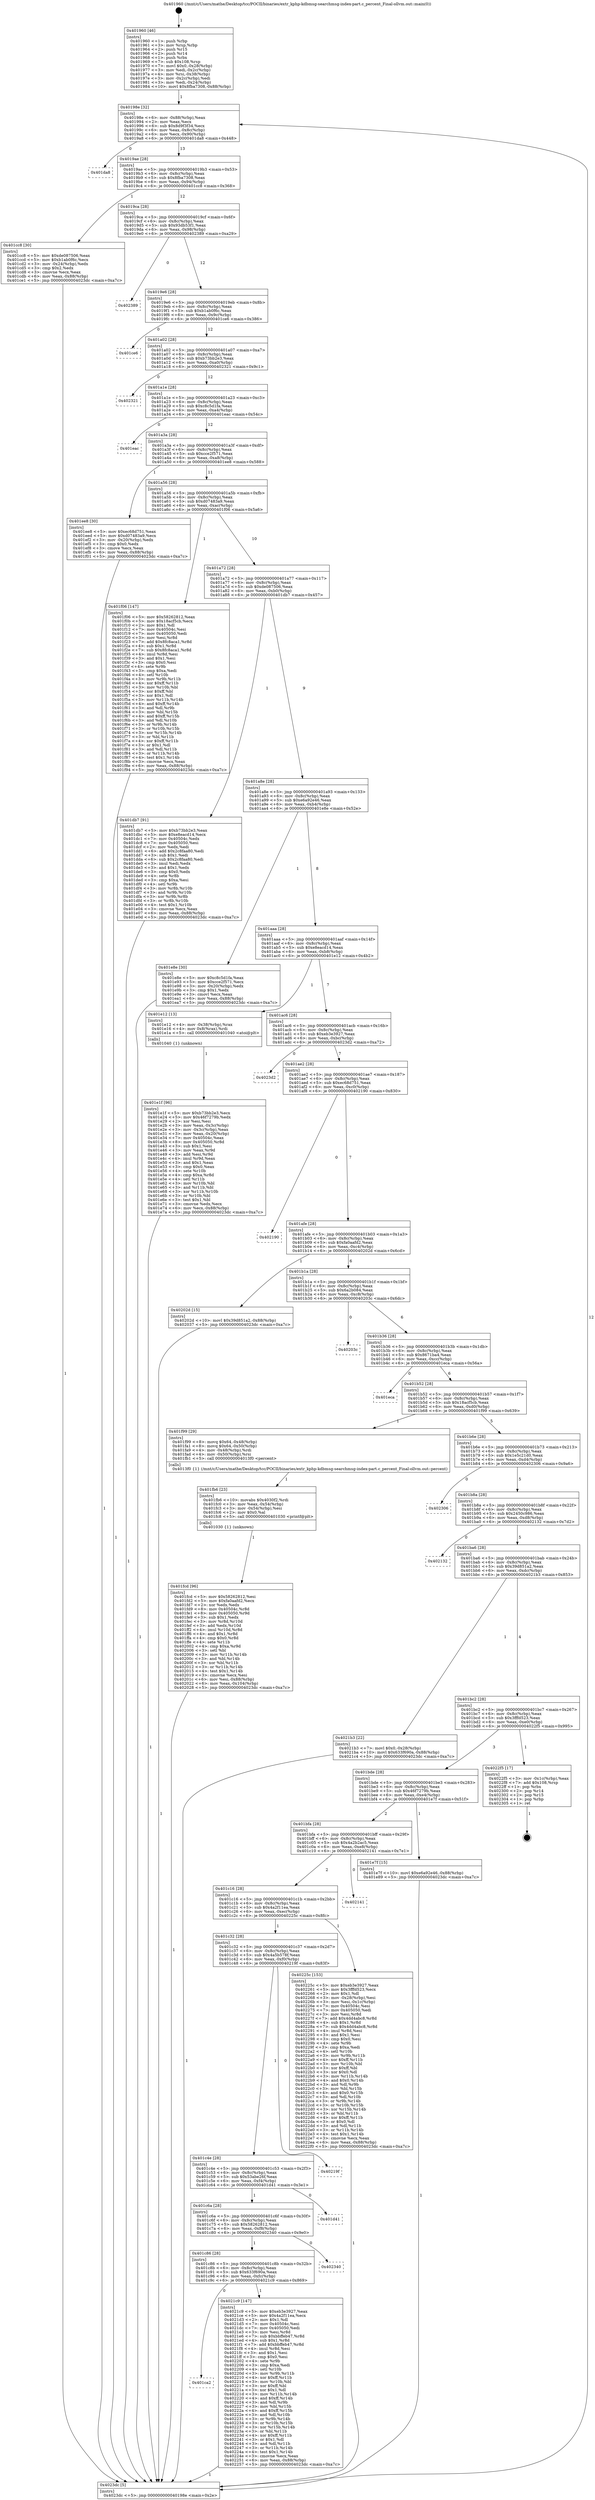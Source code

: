 digraph "0x401960" {
  label = "0x401960 (/mnt/c/Users/mathe/Desktop/tcc/POCII/binaries/extr_kphp-kdbmsg-searchmsg-index-part.c_percent_Final-ollvm.out::main(0))"
  labelloc = "t"
  node[shape=record]

  Entry [label="",width=0.3,height=0.3,shape=circle,fillcolor=black,style=filled]
  "0x40198e" [label="{
     0x40198e [32]\l
     | [instrs]\l
     &nbsp;&nbsp;0x40198e \<+6\>: mov -0x88(%rbp),%eax\l
     &nbsp;&nbsp;0x401994 \<+2\>: mov %eax,%ecx\l
     &nbsp;&nbsp;0x401996 \<+6\>: sub $0x8d9f3f34,%ecx\l
     &nbsp;&nbsp;0x40199c \<+6\>: mov %eax,-0x8c(%rbp)\l
     &nbsp;&nbsp;0x4019a2 \<+6\>: mov %ecx,-0x90(%rbp)\l
     &nbsp;&nbsp;0x4019a8 \<+6\>: je 0000000000401da8 \<main+0x448\>\l
  }"]
  "0x401da8" [label="{
     0x401da8\l
  }", style=dashed]
  "0x4019ae" [label="{
     0x4019ae [28]\l
     | [instrs]\l
     &nbsp;&nbsp;0x4019ae \<+5\>: jmp 00000000004019b3 \<main+0x53\>\l
     &nbsp;&nbsp;0x4019b3 \<+6\>: mov -0x8c(%rbp),%eax\l
     &nbsp;&nbsp;0x4019b9 \<+5\>: sub $0x8fba7308,%eax\l
     &nbsp;&nbsp;0x4019be \<+6\>: mov %eax,-0x94(%rbp)\l
     &nbsp;&nbsp;0x4019c4 \<+6\>: je 0000000000401cc8 \<main+0x368\>\l
  }"]
  Exit [label="",width=0.3,height=0.3,shape=circle,fillcolor=black,style=filled,peripheries=2]
  "0x401cc8" [label="{
     0x401cc8 [30]\l
     | [instrs]\l
     &nbsp;&nbsp;0x401cc8 \<+5\>: mov $0xde087506,%eax\l
     &nbsp;&nbsp;0x401ccd \<+5\>: mov $0xb1ab0f6c,%ecx\l
     &nbsp;&nbsp;0x401cd2 \<+3\>: mov -0x24(%rbp),%edx\l
     &nbsp;&nbsp;0x401cd5 \<+3\>: cmp $0x2,%edx\l
     &nbsp;&nbsp;0x401cd8 \<+3\>: cmovne %ecx,%eax\l
     &nbsp;&nbsp;0x401cdb \<+6\>: mov %eax,-0x88(%rbp)\l
     &nbsp;&nbsp;0x401ce1 \<+5\>: jmp 00000000004023dc \<main+0xa7c\>\l
  }"]
  "0x4019ca" [label="{
     0x4019ca [28]\l
     | [instrs]\l
     &nbsp;&nbsp;0x4019ca \<+5\>: jmp 00000000004019cf \<main+0x6f\>\l
     &nbsp;&nbsp;0x4019cf \<+6\>: mov -0x8c(%rbp),%eax\l
     &nbsp;&nbsp;0x4019d5 \<+5\>: sub $0x93db53f1,%eax\l
     &nbsp;&nbsp;0x4019da \<+6\>: mov %eax,-0x98(%rbp)\l
     &nbsp;&nbsp;0x4019e0 \<+6\>: je 0000000000402389 \<main+0xa29\>\l
  }"]
  "0x4023dc" [label="{
     0x4023dc [5]\l
     | [instrs]\l
     &nbsp;&nbsp;0x4023dc \<+5\>: jmp 000000000040198e \<main+0x2e\>\l
  }"]
  "0x401960" [label="{
     0x401960 [46]\l
     | [instrs]\l
     &nbsp;&nbsp;0x401960 \<+1\>: push %rbp\l
     &nbsp;&nbsp;0x401961 \<+3\>: mov %rsp,%rbp\l
     &nbsp;&nbsp;0x401964 \<+2\>: push %r15\l
     &nbsp;&nbsp;0x401966 \<+2\>: push %r14\l
     &nbsp;&nbsp;0x401968 \<+1\>: push %rbx\l
     &nbsp;&nbsp;0x401969 \<+7\>: sub $0x108,%rsp\l
     &nbsp;&nbsp;0x401970 \<+7\>: movl $0x0,-0x28(%rbp)\l
     &nbsp;&nbsp;0x401977 \<+3\>: mov %edi,-0x2c(%rbp)\l
     &nbsp;&nbsp;0x40197a \<+4\>: mov %rsi,-0x38(%rbp)\l
     &nbsp;&nbsp;0x40197e \<+3\>: mov -0x2c(%rbp),%edi\l
     &nbsp;&nbsp;0x401981 \<+3\>: mov %edi,-0x24(%rbp)\l
     &nbsp;&nbsp;0x401984 \<+10\>: movl $0x8fba7308,-0x88(%rbp)\l
  }"]
  "0x401ca2" [label="{
     0x401ca2\l
  }", style=dashed]
  "0x402389" [label="{
     0x402389\l
  }", style=dashed]
  "0x4019e6" [label="{
     0x4019e6 [28]\l
     | [instrs]\l
     &nbsp;&nbsp;0x4019e6 \<+5\>: jmp 00000000004019eb \<main+0x8b\>\l
     &nbsp;&nbsp;0x4019eb \<+6\>: mov -0x8c(%rbp),%eax\l
     &nbsp;&nbsp;0x4019f1 \<+5\>: sub $0xb1ab0f6c,%eax\l
     &nbsp;&nbsp;0x4019f6 \<+6\>: mov %eax,-0x9c(%rbp)\l
     &nbsp;&nbsp;0x4019fc \<+6\>: je 0000000000401ce6 \<main+0x386\>\l
  }"]
  "0x4021c9" [label="{
     0x4021c9 [147]\l
     | [instrs]\l
     &nbsp;&nbsp;0x4021c9 \<+5\>: mov $0xeb3e3927,%eax\l
     &nbsp;&nbsp;0x4021ce \<+5\>: mov $0x4a2f11ea,%ecx\l
     &nbsp;&nbsp;0x4021d3 \<+2\>: mov $0x1,%dl\l
     &nbsp;&nbsp;0x4021d5 \<+7\>: mov 0x40504c,%esi\l
     &nbsp;&nbsp;0x4021dc \<+7\>: mov 0x405050,%edi\l
     &nbsp;&nbsp;0x4021e3 \<+3\>: mov %esi,%r8d\l
     &nbsp;&nbsp;0x4021e6 \<+7\>: sub $0xbbffeb47,%r8d\l
     &nbsp;&nbsp;0x4021ed \<+4\>: sub $0x1,%r8d\l
     &nbsp;&nbsp;0x4021f1 \<+7\>: add $0xbbffeb47,%r8d\l
     &nbsp;&nbsp;0x4021f8 \<+4\>: imul %r8d,%esi\l
     &nbsp;&nbsp;0x4021fc \<+3\>: and $0x1,%esi\l
     &nbsp;&nbsp;0x4021ff \<+3\>: cmp $0x0,%esi\l
     &nbsp;&nbsp;0x402202 \<+4\>: sete %r9b\l
     &nbsp;&nbsp;0x402206 \<+3\>: cmp $0xa,%edi\l
     &nbsp;&nbsp;0x402209 \<+4\>: setl %r10b\l
     &nbsp;&nbsp;0x40220d \<+3\>: mov %r9b,%r11b\l
     &nbsp;&nbsp;0x402210 \<+4\>: xor $0xff,%r11b\l
     &nbsp;&nbsp;0x402214 \<+3\>: mov %r10b,%bl\l
     &nbsp;&nbsp;0x402217 \<+3\>: xor $0xff,%bl\l
     &nbsp;&nbsp;0x40221a \<+3\>: xor $0x1,%dl\l
     &nbsp;&nbsp;0x40221d \<+3\>: mov %r11b,%r14b\l
     &nbsp;&nbsp;0x402220 \<+4\>: and $0xff,%r14b\l
     &nbsp;&nbsp;0x402224 \<+3\>: and %dl,%r9b\l
     &nbsp;&nbsp;0x402227 \<+3\>: mov %bl,%r15b\l
     &nbsp;&nbsp;0x40222a \<+4\>: and $0xff,%r15b\l
     &nbsp;&nbsp;0x40222e \<+3\>: and %dl,%r10b\l
     &nbsp;&nbsp;0x402231 \<+3\>: or %r9b,%r14b\l
     &nbsp;&nbsp;0x402234 \<+3\>: or %r10b,%r15b\l
     &nbsp;&nbsp;0x402237 \<+3\>: xor %r15b,%r14b\l
     &nbsp;&nbsp;0x40223a \<+3\>: or %bl,%r11b\l
     &nbsp;&nbsp;0x40223d \<+4\>: xor $0xff,%r11b\l
     &nbsp;&nbsp;0x402241 \<+3\>: or $0x1,%dl\l
     &nbsp;&nbsp;0x402244 \<+3\>: and %dl,%r11b\l
     &nbsp;&nbsp;0x402247 \<+3\>: or %r11b,%r14b\l
     &nbsp;&nbsp;0x40224a \<+4\>: test $0x1,%r14b\l
     &nbsp;&nbsp;0x40224e \<+3\>: cmovne %ecx,%eax\l
     &nbsp;&nbsp;0x402251 \<+6\>: mov %eax,-0x88(%rbp)\l
     &nbsp;&nbsp;0x402257 \<+5\>: jmp 00000000004023dc \<main+0xa7c\>\l
  }"]
  "0x401ce6" [label="{
     0x401ce6\l
  }", style=dashed]
  "0x401a02" [label="{
     0x401a02 [28]\l
     | [instrs]\l
     &nbsp;&nbsp;0x401a02 \<+5\>: jmp 0000000000401a07 \<main+0xa7\>\l
     &nbsp;&nbsp;0x401a07 \<+6\>: mov -0x8c(%rbp),%eax\l
     &nbsp;&nbsp;0x401a0d \<+5\>: sub $0xb73bb2e3,%eax\l
     &nbsp;&nbsp;0x401a12 \<+6\>: mov %eax,-0xa0(%rbp)\l
     &nbsp;&nbsp;0x401a18 \<+6\>: je 0000000000402321 \<main+0x9c1\>\l
  }"]
  "0x401c86" [label="{
     0x401c86 [28]\l
     | [instrs]\l
     &nbsp;&nbsp;0x401c86 \<+5\>: jmp 0000000000401c8b \<main+0x32b\>\l
     &nbsp;&nbsp;0x401c8b \<+6\>: mov -0x8c(%rbp),%eax\l
     &nbsp;&nbsp;0x401c91 \<+5\>: sub $0x633f690a,%eax\l
     &nbsp;&nbsp;0x401c96 \<+6\>: mov %eax,-0xfc(%rbp)\l
     &nbsp;&nbsp;0x401c9c \<+6\>: je 00000000004021c9 \<main+0x869\>\l
  }"]
  "0x402321" [label="{
     0x402321\l
  }", style=dashed]
  "0x401a1e" [label="{
     0x401a1e [28]\l
     | [instrs]\l
     &nbsp;&nbsp;0x401a1e \<+5\>: jmp 0000000000401a23 \<main+0xc3\>\l
     &nbsp;&nbsp;0x401a23 \<+6\>: mov -0x8c(%rbp),%eax\l
     &nbsp;&nbsp;0x401a29 \<+5\>: sub $0xc8c5d1fa,%eax\l
     &nbsp;&nbsp;0x401a2e \<+6\>: mov %eax,-0xa4(%rbp)\l
     &nbsp;&nbsp;0x401a34 \<+6\>: je 0000000000401eac \<main+0x54c\>\l
  }"]
  "0x402340" [label="{
     0x402340\l
  }", style=dashed]
  "0x401eac" [label="{
     0x401eac\l
  }", style=dashed]
  "0x401a3a" [label="{
     0x401a3a [28]\l
     | [instrs]\l
     &nbsp;&nbsp;0x401a3a \<+5\>: jmp 0000000000401a3f \<main+0xdf\>\l
     &nbsp;&nbsp;0x401a3f \<+6\>: mov -0x8c(%rbp),%eax\l
     &nbsp;&nbsp;0x401a45 \<+5\>: sub $0xcce2f571,%eax\l
     &nbsp;&nbsp;0x401a4a \<+6\>: mov %eax,-0xa8(%rbp)\l
     &nbsp;&nbsp;0x401a50 \<+6\>: je 0000000000401ee8 \<main+0x588\>\l
  }"]
  "0x401c6a" [label="{
     0x401c6a [28]\l
     | [instrs]\l
     &nbsp;&nbsp;0x401c6a \<+5\>: jmp 0000000000401c6f \<main+0x30f\>\l
     &nbsp;&nbsp;0x401c6f \<+6\>: mov -0x8c(%rbp),%eax\l
     &nbsp;&nbsp;0x401c75 \<+5\>: sub $0x58262812,%eax\l
     &nbsp;&nbsp;0x401c7a \<+6\>: mov %eax,-0xf8(%rbp)\l
     &nbsp;&nbsp;0x401c80 \<+6\>: je 0000000000402340 \<main+0x9e0\>\l
  }"]
  "0x401ee8" [label="{
     0x401ee8 [30]\l
     | [instrs]\l
     &nbsp;&nbsp;0x401ee8 \<+5\>: mov $0xec68d751,%eax\l
     &nbsp;&nbsp;0x401eed \<+5\>: mov $0xd07483a9,%ecx\l
     &nbsp;&nbsp;0x401ef2 \<+3\>: mov -0x20(%rbp),%edx\l
     &nbsp;&nbsp;0x401ef5 \<+3\>: cmp $0x0,%edx\l
     &nbsp;&nbsp;0x401ef8 \<+3\>: cmove %ecx,%eax\l
     &nbsp;&nbsp;0x401efb \<+6\>: mov %eax,-0x88(%rbp)\l
     &nbsp;&nbsp;0x401f01 \<+5\>: jmp 00000000004023dc \<main+0xa7c\>\l
  }"]
  "0x401a56" [label="{
     0x401a56 [28]\l
     | [instrs]\l
     &nbsp;&nbsp;0x401a56 \<+5\>: jmp 0000000000401a5b \<main+0xfb\>\l
     &nbsp;&nbsp;0x401a5b \<+6\>: mov -0x8c(%rbp),%eax\l
     &nbsp;&nbsp;0x401a61 \<+5\>: sub $0xd07483a9,%eax\l
     &nbsp;&nbsp;0x401a66 \<+6\>: mov %eax,-0xac(%rbp)\l
     &nbsp;&nbsp;0x401a6c \<+6\>: je 0000000000401f06 \<main+0x5a6\>\l
  }"]
  "0x401d41" [label="{
     0x401d41\l
  }", style=dashed]
  "0x401f06" [label="{
     0x401f06 [147]\l
     | [instrs]\l
     &nbsp;&nbsp;0x401f06 \<+5\>: mov $0x58262812,%eax\l
     &nbsp;&nbsp;0x401f0b \<+5\>: mov $0x18acf5cb,%ecx\l
     &nbsp;&nbsp;0x401f10 \<+2\>: mov $0x1,%dl\l
     &nbsp;&nbsp;0x401f12 \<+7\>: mov 0x40504c,%esi\l
     &nbsp;&nbsp;0x401f19 \<+7\>: mov 0x405050,%edi\l
     &nbsp;&nbsp;0x401f20 \<+3\>: mov %esi,%r8d\l
     &nbsp;&nbsp;0x401f23 \<+7\>: add $0x8fc8aca1,%r8d\l
     &nbsp;&nbsp;0x401f2a \<+4\>: sub $0x1,%r8d\l
     &nbsp;&nbsp;0x401f2e \<+7\>: sub $0x8fc8aca1,%r8d\l
     &nbsp;&nbsp;0x401f35 \<+4\>: imul %r8d,%esi\l
     &nbsp;&nbsp;0x401f39 \<+3\>: and $0x1,%esi\l
     &nbsp;&nbsp;0x401f3c \<+3\>: cmp $0x0,%esi\l
     &nbsp;&nbsp;0x401f3f \<+4\>: sete %r9b\l
     &nbsp;&nbsp;0x401f43 \<+3\>: cmp $0xa,%edi\l
     &nbsp;&nbsp;0x401f46 \<+4\>: setl %r10b\l
     &nbsp;&nbsp;0x401f4a \<+3\>: mov %r9b,%r11b\l
     &nbsp;&nbsp;0x401f4d \<+4\>: xor $0xff,%r11b\l
     &nbsp;&nbsp;0x401f51 \<+3\>: mov %r10b,%bl\l
     &nbsp;&nbsp;0x401f54 \<+3\>: xor $0xff,%bl\l
     &nbsp;&nbsp;0x401f57 \<+3\>: xor $0x1,%dl\l
     &nbsp;&nbsp;0x401f5a \<+3\>: mov %r11b,%r14b\l
     &nbsp;&nbsp;0x401f5d \<+4\>: and $0xff,%r14b\l
     &nbsp;&nbsp;0x401f61 \<+3\>: and %dl,%r9b\l
     &nbsp;&nbsp;0x401f64 \<+3\>: mov %bl,%r15b\l
     &nbsp;&nbsp;0x401f67 \<+4\>: and $0xff,%r15b\l
     &nbsp;&nbsp;0x401f6b \<+3\>: and %dl,%r10b\l
     &nbsp;&nbsp;0x401f6e \<+3\>: or %r9b,%r14b\l
     &nbsp;&nbsp;0x401f71 \<+3\>: or %r10b,%r15b\l
     &nbsp;&nbsp;0x401f74 \<+3\>: xor %r15b,%r14b\l
     &nbsp;&nbsp;0x401f77 \<+3\>: or %bl,%r11b\l
     &nbsp;&nbsp;0x401f7a \<+4\>: xor $0xff,%r11b\l
     &nbsp;&nbsp;0x401f7e \<+3\>: or $0x1,%dl\l
     &nbsp;&nbsp;0x401f81 \<+3\>: and %dl,%r11b\l
     &nbsp;&nbsp;0x401f84 \<+3\>: or %r11b,%r14b\l
     &nbsp;&nbsp;0x401f87 \<+4\>: test $0x1,%r14b\l
     &nbsp;&nbsp;0x401f8b \<+3\>: cmovne %ecx,%eax\l
     &nbsp;&nbsp;0x401f8e \<+6\>: mov %eax,-0x88(%rbp)\l
     &nbsp;&nbsp;0x401f94 \<+5\>: jmp 00000000004023dc \<main+0xa7c\>\l
  }"]
  "0x401a72" [label="{
     0x401a72 [28]\l
     | [instrs]\l
     &nbsp;&nbsp;0x401a72 \<+5\>: jmp 0000000000401a77 \<main+0x117\>\l
     &nbsp;&nbsp;0x401a77 \<+6\>: mov -0x8c(%rbp),%eax\l
     &nbsp;&nbsp;0x401a7d \<+5\>: sub $0xde087506,%eax\l
     &nbsp;&nbsp;0x401a82 \<+6\>: mov %eax,-0xb0(%rbp)\l
     &nbsp;&nbsp;0x401a88 \<+6\>: je 0000000000401db7 \<main+0x457\>\l
  }"]
  "0x401c4e" [label="{
     0x401c4e [28]\l
     | [instrs]\l
     &nbsp;&nbsp;0x401c4e \<+5\>: jmp 0000000000401c53 \<main+0x2f3\>\l
     &nbsp;&nbsp;0x401c53 \<+6\>: mov -0x8c(%rbp),%eax\l
     &nbsp;&nbsp;0x401c59 \<+5\>: sub $0x53abe26f,%eax\l
     &nbsp;&nbsp;0x401c5e \<+6\>: mov %eax,-0xf4(%rbp)\l
     &nbsp;&nbsp;0x401c64 \<+6\>: je 0000000000401d41 \<main+0x3e1\>\l
  }"]
  "0x401db7" [label="{
     0x401db7 [91]\l
     | [instrs]\l
     &nbsp;&nbsp;0x401db7 \<+5\>: mov $0xb73bb2e3,%eax\l
     &nbsp;&nbsp;0x401dbc \<+5\>: mov $0xe8eacd14,%ecx\l
     &nbsp;&nbsp;0x401dc1 \<+7\>: mov 0x40504c,%edx\l
     &nbsp;&nbsp;0x401dc8 \<+7\>: mov 0x405050,%esi\l
     &nbsp;&nbsp;0x401dcf \<+2\>: mov %edx,%edi\l
     &nbsp;&nbsp;0x401dd1 \<+6\>: add $0x2c8faa80,%edi\l
     &nbsp;&nbsp;0x401dd7 \<+3\>: sub $0x1,%edi\l
     &nbsp;&nbsp;0x401dda \<+6\>: sub $0x2c8faa80,%edi\l
     &nbsp;&nbsp;0x401de0 \<+3\>: imul %edi,%edx\l
     &nbsp;&nbsp;0x401de3 \<+3\>: and $0x1,%edx\l
     &nbsp;&nbsp;0x401de6 \<+3\>: cmp $0x0,%edx\l
     &nbsp;&nbsp;0x401de9 \<+4\>: sete %r8b\l
     &nbsp;&nbsp;0x401ded \<+3\>: cmp $0xa,%esi\l
     &nbsp;&nbsp;0x401df0 \<+4\>: setl %r9b\l
     &nbsp;&nbsp;0x401df4 \<+3\>: mov %r8b,%r10b\l
     &nbsp;&nbsp;0x401df7 \<+3\>: and %r9b,%r10b\l
     &nbsp;&nbsp;0x401dfa \<+3\>: xor %r9b,%r8b\l
     &nbsp;&nbsp;0x401dfd \<+3\>: or %r8b,%r10b\l
     &nbsp;&nbsp;0x401e00 \<+4\>: test $0x1,%r10b\l
     &nbsp;&nbsp;0x401e04 \<+3\>: cmovne %ecx,%eax\l
     &nbsp;&nbsp;0x401e07 \<+6\>: mov %eax,-0x88(%rbp)\l
     &nbsp;&nbsp;0x401e0d \<+5\>: jmp 00000000004023dc \<main+0xa7c\>\l
  }"]
  "0x401a8e" [label="{
     0x401a8e [28]\l
     | [instrs]\l
     &nbsp;&nbsp;0x401a8e \<+5\>: jmp 0000000000401a93 \<main+0x133\>\l
     &nbsp;&nbsp;0x401a93 \<+6\>: mov -0x8c(%rbp),%eax\l
     &nbsp;&nbsp;0x401a99 \<+5\>: sub $0xe6a92e46,%eax\l
     &nbsp;&nbsp;0x401a9e \<+6\>: mov %eax,-0xb4(%rbp)\l
     &nbsp;&nbsp;0x401aa4 \<+6\>: je 0000000000401e8e \<main+0x52e\>\l
  }"]
  "0x40219f" [label="{
     0x40219f\l
  }", style=dashed]
  "0x401e8e" [label="{
     0x401e8e [30]\l
     | [instrs]\l
     &nbsp;&nbsp;0x401e8e \<+5\>: mov $0xc8c5d1fa,%eax\l
     &nbsp;&nbsp;0x401e93 \<+5\>: mov $0xcce2f571,%ecx\l
     &nbsp;&nbsp;0x401e98 \<+3\>: mov -0x20(%rbp),%edx\l
     &nbsp;&nbsp;0x401e9b \<+3\>: cmp $0x1,%edx\l
     &nbsp;&nbsp;0x401e9e \<+3\>: cmovl %ecx,%eax\l
     &nbsp;&nbsp;0x401ea1 \<+6\>: mov %eax,-0x88(%rbp)\l
     &nbsp;&nbsp;0x401ea7 \<+5\>: jmp 00000000004023dc \<main+0xa7c\>\l
  }"]
  "0x401aaa" [label="{
     0x401aaa [28]\l
     | [instrs]\l
     &nbsp;&nbsp;0x401aaa \<+5\>: jmp 0000000000401aaf \<main+0x14f\>\l
     &nbsp;&nbsp;0x401aaf \<+6\>: mov -0x8c(%rbp),%eax\l
     &nbsp;&nbsp;0x401ab5 \<+5\>: sub $0xe8eacd14,%eax\l
     &nbsp;&nbsp;0x401aba \<+6\>: mov %eax,-0xb8(%rbp)\l
     &nbsp;&nbsp;0x401ac0 \<+6\>: je 0000000000401e12 \<main+0x4b2\>\l
  }"]
  "0x401c32" [label="{
     0x401c32 [28]\l
     | [instrs]\l
     &nbsp;&nbsp;0x401c32 \<+5\>: jmp 0000000000401c37 \<main+0x2d7\>\l
     &nbsp;&nbsp;0x401c37 \<+6\>: mov -0x8c(%rbp),%eax\l
     &nbsp;&nbsp;0x401c3d \<+5\>: sub $0x4a5b578f,%eax\l
     &nbsp;&nbsp;0x401c42 \<+6\>: mov %eax,-0xf0(%rbp)\l
     &nbsp;&nbsp;0x401c48 \<+6\>: je 000000000040219f \<main+0x83f\>\l
  }"]
  "0x401e12" [label="{
     0x401e12 [13]\l
     | [instrs]\l
     &nbsp;&nbsp;0x401e12 \<+4\>: mov -0x38(%rbp),%rax\l
     &nbsp;&nbsp;0x401e16 \<+4\>: mov 0x8(%rax),%rdi\l
     &nbsp;&nbsp;0x401e1a \<+5\>: call 0000000000401040 \<atoi@plt\>\l
     | [calls]\l
     &nbsp;&nbsp;0x401040 \{1\} (unknown)\l
  }"]
  "0x401ac6" [label="{
     0x401ac6 [28]\l
     | [instrs]\l
     &nbsp;&nbsp;0x401ac6 \<+5\>: jmp 0000000000401acb \<main+0x16b\>\l
     &nbsp;&nbsp;0x401acb \<+6\>: mov -0x8c(%rbp),%eax\l
     &nbsp;&nbsp;0x401ad1 \<+5\>: sub $0xeb3e3927,%eax\l
     &nbsp;&nbsp;0x401ad6 \<+6\>: mov %eax,-0xbc(%rbp)\l
     &nbsp;&nbsp;0x401adc \<+6\>: je 00000000004023d2 \<main+0xa72\>\l
  }"]
  "0x401e1f" [label="{
     0x401e1f [96]\l
     | [instrs]\l
     &nbsp;&nbsp;0x401e1f \<+5\>: mov $0xb73bb2e3,%ecx\l
     &nbsp;&nbsp;0x401e24 \<+5\>: mov $0x46f7279b,%edx\l
     &nbsp;&nbsp;0x401e29 \<+2\>: xor %esi,%esi\l
     &nbsp;&nbsp;0x401e2b \<+3\>: mov %eax,-0x3c(%rbp)\l
     &nbsp;&nbsp;0x401e2e \<+3\>: mov -0x3c(%rbp),%eax\l
     &nbsp;&nbsp;0x401e31 \<+3\>: mov %eax,-0x20(%rbp)\l
     &nbsp;&nbsp;0x401e34 \<+7\>: mov 0x40504c,%eax\l
     &nbsp;&nbsp;0x401e3b \<+8\>: mov 0x405050,%r8d\l
     &nbsp;&nbsp;0x401e43 \<+3\>: sub $0x1,%esi\l
     &nbsp;&nbsp;0x401e46 \<+3\>: mov %eax,%r9d\l
     &nbsp;&nbsp;0x401e49 \<+3\>: add %esi,%r9d\l
     &nbsp;&nbsp;0x401e4c \<+4\>: imul %r9d,%eax\l
     &nbsp;&nbsp;0x401e50 \<+3\>: and $0x1,%eax\l
     &nbsp;&nbsp;0x401e53 \<+3\>: cmp $0x0,%eax\l
     &nbsp;&nbsp;0x401e56 \<+4\>: sete %r10b\l
     &nbsp;&nbsp;0x401e5a \<+4\>: cmp $0xa,%r8d\l
     &nbsp;&nbsp;0x401e5e \<+4\>: setl %r11b\l
     &nbsp;&nbsp;0x401e62 \<+3\>: mov %r10b,%bl\l
     &nbsp;&nbsp;0x401e65 \<+3\>: and %r11b,%bl\l
     &nbsp;&nbsp;0x401e68 \<+3\>: xor %r11b,%r10b\l
     &nbsp;&nbsp;0x401e6b \<+3\>: or %r10b,%bl\l
     &nbsp;&nbsp;0x401e6e \<+3\>: test $0x1,%bl\l
     &nbsp;&nbsp;0x401e71 \<+3\>: cmovne %edx,%ecx\l
     &nbsp;&nbsp;0x401e74 \<+6\>: mov %ecx,-0x88(%rbp)\l
     &nbsp;&nbsp;0x401e7a \<+5\>: jmp 00000000004023dc \<main+0xa7c\>\l
  }"]
  "0x40225c" [label="{
     0x40225c [153]\l
     | [instrs]\l
     &nbsp;&nbsp;0x40225c \<+5\>: mov $0xeb3e3927,%eax\l
     &nbsp;&nbsp;0x402261 \<+5\>: mov $0x3fffd523,%ecx\l
     &nbsp;&nbsp;0x402266 \<+2\>: mov $0x1,%dl\l
     &nbsp;&nbsp;0x402268 \<+3\>: mov -0x28(%rbp),%esi\l
     &nbsp;&nbsp;0x40226b \<+3\>: mov %esi,-0x1c(%rbp)\l
     &nbsp;&nbsp;0x40226e \<+7\>: mov 0x40504c,%esi\l
     &nbsp;&nbsp;0x402275 \<+7\>: mov 0x405050,%edi\l
     &nbsp;&nbsp;0x40227c \<+3\>: mov %esi,%r8d\l
     &nbsp;&nbsp;0x40227f \<+7\>: add $0x4dd4abc8,%r8d\l
     &nbsp;&nbsp;0x402286 \<+4\>: sub $0x1,%r8d\l
     &nbsp;&nbsp;0x40228a \<+7\>: sub $0x4dd4abc8,%r8d\l
     &nbsp;&nbsp;0x402291 \<+4\>: imul %r8d,%esi\l
     &nbsp;&nbsp;0x402295 \<+3\>: and $0x1,%esi\l
     &nbsp;&nbsp;0x402298 \<+3\>: cmp $0x0,%esi\l
     &nbsp;&nbsp;0x40229b \<+4\>: sete %r9b\l
     &nbsp;&nbsp;0x40229f \<+3\>: cmp $0xa,%edi\l
     &nbsp;&nbsp;0x4022a2 \<+4\>: setl %r10b\l
     &nbsp;&nbsp;0x4022a6 \<+3\>: mov %r9b,%r11b\l
     &nbsp;&nbsp;0x4022a9 \<+4\>: xor $0xff,%r11b\l
     &nbsp;&nbsp;0x4022ad \<+3\>: mov %r10b,%bl\l
     &nbsp;&nbsp;0x4022b0 \<+3\>: xor $0xff,%bl\l
     &nbsp;&nbsp;0x4022b3 \<+3\>: xor $0x0,%dl\l
     &nbsp;&nbsp;0x4022b6 \<+3\>: mov %r11b,%r14b\l
     &nbsp;&nbsp;0x4022b9 \<+4\>: and $0x0,%r14b\l
     &nbsp;&nbsp;0x4022bd \<+3\>: and %dl,%r9b\l
     &nbsp;&nbsp;0x4022c0 \<+3\>: mov %bl,%r15b\l
     &nbsp;&nbsp;0x4022c3 \<+4\>: and $0x0,%r15b\l
     &nbsp;&nbsp;0x4022c7 \<+3\>: and %dl,%r10b\l
     &nbsp;&nbsp;0x4022ca \<+3\>: or %r9b,%r14b\l
     &nbsp;&nbsp;0x4022cd \<+3\>: or %r10b,%r15b\l
     &nbsp;&nbsp;0x4022d0 \<+3\>: xor %r15b,%r14b\l
     &nbsp;&nbsp;0x4022d3 \<+3\>: or %bl,%r11b\l
     &nbsp;&nbsp;0x4022d6 \<+4\>: xor $0xff,%r11b\l
     &nbsp;&nbsp;0x4022da \<+3\>: or $0x0,%dl\l
     &nbsp;&nbsp;0x4022dd \<+3\>: and %dl,%r11b\l
     &nbsp;&nbsp;0x4022e0 \<+3\>: or %r11b,%r14b\l
     &nbsp;&nbsp;0x4022e3 \<+4\>: test $0x1,%r14b\l
     &nbsp;&nbsp;0x4022e7 \<+3\>: cmovne %ecx,%eax\l
     &nbsp;&nbsp;0x4022ea \<+6\>: mov %eax,-0x88(%rbp)\l
     &nbsp;&nbsp;0x4022f0 \<+5\>: jmp 00000000004023dc \<main+0xa7c\>\l
  }"]
  "0x4023d2" [label="{
     0x4023d2\l
  }", style=dashed]
  "0x401ae2" [label="{
     0x401ae2 [28]\l
     | [instrs]\l
     &nbsp;&nbsp;0x401ae2 \<+5\>: jmp 0000000000401ae7 \<main+0x187\>\l
     &nbsp;&nbsp;0x401ae7 \<+6\>: mov -0x8c(%rbp),%eax\l
     &nbsp;&nbsp;0x401aed \<+5\>: sub $0xec68d751,%eax\l
     &nbsp;&nbsp;0x401af2 \<+6\>: mov %eax,-0xc0(%rbp)\l
     &nbsp;&nbsp;0x401af8 \<+6\>: je 0000000000402190 \<main+0x830\>\l
  }"]
  "0x401c16" [label="{
     0x401c16 [28]\l
     | [instrs]\l
     &nbsp;&nbsp;0x401c16 \<+5\>: jmp 0000000000401c1b \<main+0x2bb\>\l
     &nbsp;&nbsp;0x401c1b \<+6\>: mov -0x8c(%rbp),%eax\l
     &nbsp;&nbsp;0x401c21 \<+5\>: sub $0x4a2f11ea,%eax\l
     &nbsp;&nbsp;0x401c26 \<+6\>: mov %eax,-0xec(%rbp)\l
     &nbsp;&nbsp;0x401c2c \<+6\>: je 000000000040225c \<main+0x8fc\>\l
  }"]
  "0x402190" [label="{
     0x402190\l
  }", style=dashed]
  "0x401afe" [label="{
     0x401afe [28]\l
     | [instrs]\l
     &nbsp;&nbsp;0x401afe \<+5\>: jmp 0000000000401b03 \<main+0x1a3\>\l
     &nbsp;&nbsp;0x401b03 \<+6\>: mov -0x8c(%rbp),%eax\l
     &nbsp;&nbsp;0x401b09 \<+5\>: sub $0xfa0aafd2,%eax\l
     &nbsp;&nbsp;0x401b0e \<+6\>: mov %eax,-0xc4(%rbp)\l
     &nbsp;&nbsp;0x401b14 \<+6\>: je 000000000040202d \<main+0x6cd\>\l
  }"]
  "0x402141" [label="{
     0x402141\l
  }", style=dashed]
  "0x40202d" [label="{
     0x40202d [15]\l
     | [instrs]\l
     &nbsp;&nbsp;0x40202d \<+10\>: movl $0x39d851a2,-0x88(%rbp)\l
     &nbsp;&nbsp;0x402037 \<+5\>: jmp 00000000004023dc \<main+0xa7c\>\l
  }"]
  "0x401b1a" [label="{
     0x401b1a [28]\l
     | [instrs]\l
     &nbsp;&nbsp;0x401b1a \<+5\>: jmp 0000000000401b1f \<main+0x1bf\>\l
     &nbsp;&nbsp;0x401b1f \<+6\>: mov -0x8c(%rbp),%eax\l
     &nbsp;&nbsp;0x401b25 \<+5\>: sub $0x6a2b084,%eax\l
     &nbsp;&nbsp;0x401b2a \<+6\>: mov %eax,-0xc8(%rbp)\l
     &nbsp;&nbsp;0x401b30 \<+6\>: je 000000000040203c \<main+0x6dc\>\l
  }"]
  "0x401fcd" [label="{
     0x401fcd [96]\l
     | [instrs]\l
     &nbsp;&nbsp;0x401fcd \<+5\>: mov $0x58262812,%esi\l
     &nbsp;&nbsp;0x401fd2 \<+5\>: mov $0xfa0aafd2,%ecx\l
     &nbsp;&nbsp;0x401fd7 \<+2\>: xor %edx,%edx\l
     &nbsp;&nbsp;0x401fd9 \<+8\>: mov 0x40504c,%r8d\l
     &nbsp;&nbsp;0x401fe1 \<+8\>: mov 0x405050,%r9d\l
     &nbsp;&nbsp;0x401fe9 \<+3\>: sub $0x1,%edx\l
     &nbsp;&nbsp;0x401fec \<+3\>: mov %r8d,%r10d\l
     &nbsp;&nbsp;0x401fef \<+3\>: add %edx,%r10d\l
     &nbsp;&nbsp;0x401ff2 \<+4\>: imul %r10d,%r8d\l
     &nbsp;&nbsp;0x401ff6 \<+4\>: and $0x1,%r8d\l
     &nbsp;&nbsp;0x401ffa \<+4\>: cmp $0x0,%r8d\l
     &nbsp;&nbsp;0x401ffe \<+4\>: sete %r11b\l
     &nbsp;&nbsp;0x402002 \<+4\>: cmp $0xa,%r9d\l
     &nbsp;&nbsp;0x402006 \<+3\>: setl %bl\l
     &nbsp;&nbsp;0x402009 \<+3\>: mov %r11b,%r14b\l
     &nbsp;&nbsp;0x40200c \<+3\>: and %bl,%r14b\l
     &nbsp;&nbsp;0x40200f \<+3\>: xor %bl,%r11b\l
     &nbsp;&nbsp;0x402012 \<+3\>: or %r11b,%r14b\l
     &nbsp;&nbsp;0x402015 \<+4\>: test $0x1,%r14b\l
     &nbsp;&nbsp;0x402019 \<+3\>: cmovne %ecx,%esi\l
     &nbsp;&nbsp;0x40201c \<+6\>: mov %esi,-0x88(%rbp)\l
     &nbsp;&nbsp;0x402022 \<+6\>: mov %eax,-0x104(%rbp)\l
     &nbsp;&nbsp;0x402028 \<+5\>: jmp 00000000004023dc \<main+0xa7c\>\l
  }"]
  "0x40203c" [label="{
     0x40203c\l
  }", style=dashed]
  "0x401b36" [label="{
     0x401b36 [28]\l
     | [instrs]\l
     &nbsp;&nbsp;0x401b36 \<+5\>: jmp 0000000000401b3b \<main+0x1db\>\l
     &nbsp;&nbsp;0x401b3b \<+6\>: mov -0x8c(%rbp),%eax\l
     &nbsp;&nbsp;0x401b41 \<+5\>: sub $0x8671ba4,%eax\l
     &nbsp;&nbsp;0x401b46 \<+6\>: mov %eax,-0xcc(%rbp)\l
     &nbsp;&nbsp;0x401b4c \<+6\>: je 0000000000401eca \<main+0x56a\>\l
  }"]
  "0x401fb6" [label="{
     0x401fb6 [23]\l
     | [instrs]\l
     &nbsp;&nbsp;0x401fb6 \<+10\>: movabs $0x4030f2,%rdi\l
     &nbsp;&nbsp;0x401fc0 \<+3\>: mov %eax,-0x54(%rbp)\l
     &nbsp;&nbsp;0x401fc3 \<+3\>: mov -0x54(%rbp),%esi\l
     &nbsp;&nbsp;0x401fc6 \<+2\>: mov $0x0,%al\l
     &nbsp;&nbsp;0x401fc8 \<+5\>: call 0000000000401030 \<printf@plt\>\l
     | [calls]\l
     &nbsp;&nbsp;0x401030 \{1\} (unknown)\l
  }"]
  "0x401eca" [label="{
     0x401eca\l
  }", style=dashed]
  "0x401b52" [label="{
     0x401b52 [28]\l
     | [instrs]\l
     &nbsp;&nbsp;0x401b52 \<+5\>: jmp 0000000000401b57 \<main+0x1f7\>\l
     &nbsp;&nbsp;0x401b57 \<+6\>: mov -0x8c(%rbp),%eax\l
     &nbsp;&nbsp;0x401b5d \<+5\>: sub $0x18acf5cb,%eax\l
     &nbsp;&nbsp;0x401b62 \<+6\>: mov %eax,-0xd0(%rbp)\l
     &nbsp;&nbsp;0x401b68 \<+6\>: je 0000000000401f99 \<main+0x639\>\l
  }"]
  "0x401bfa" [label="{
     0x401bfa [28]\l
     | [instrs]\l
     &nbsp;&nbsp;0x401bfa \<+5\>: jmp 0000000000401bff \<main+0x29f\>\l
     &nbsp;&nbsp;0x401bff \<+6\>: mov -0x8c(%rbp),%eax\l
     &nbsp;&nbsp;0x401c05 \<+5\>: sub $0x4a2b2ac5,%eax\l
     &nbsp;&nbsp;0x401c0a \<+6\>: mov %eax,-0xe8(%rbp)\l
     &nbsp;&nbsp;0x401c10 \<+6\>: je 0000000000402141 \<main+0x7e1\>\l
  }"]
  "0x401f99" [label="{
     0x401f99 [29]\l
     | [instrs]\l
     &nbsp;&nbsp;0x401f99 \<+8\>: movq $0x64,-0x48(%rbp)\l
     &nbsp;&nbsp;0x401fa1 \<+8\>: movq $0x64,-0x50(%rbp)\l
     &nbsp;&nbsp;0x401fa9 \<+4\>: mov -0x48(%rbp),%rdi\l
     &nbsp;&nbsp;0x401fad \<+4\>: mov -0x50(%rbp),%rsi\l
     &nbsp;&nbsp;0x401fb1 \<+5\>: call 00000000004013f0 \<percent\>\l
     | [calls]\l
     &nbsp;&nbsp;0x4013f0 \{1\} (/mnt/c/Users/mathe/Desktop/tcc/POCII/binaries/extr_kphp-kdbmsg-searchmsg-index-part.c_percent_Final-ollvm.out::percent)\l
  }"]
  "0x401b6e" [label="{
     0x401b6e [28]\l
     | [instrs]\l
     &nbsp;&nbsp;0x401b6e \<+5\>: jmp 0000000000401b73 \<main+0x213\>\l
     &nbsp;&nbsp;0x401b73 \<+6\>: mov -0x8c(%rbp),%eax\l
     &nbsp;&nbsp;0x401b79 \<+5\>: sub $0x1e5c21d0,%eax\l
     &nbsp;&nbsp;0x401b7e \<+6\>: mov %eax,-0xd4(%rbp)\l
     &nbsp;&nbsp;0x401b84 \<+6\>: je 0000000000402306 \<main+0x9a6\>\l
  }"]
  "0x401e7f" [label="{
     0x401e7f [15]\l
     | [instrs]\l
     &nbsp;&nbsp;0x401e7f \<+10\>: movl $0xe6a92e46,-0x88(%rbp)\l
     &nbsp;&nbsp;0x401e89 \<+5\>: jmp 00000000004023dc \<main+0xa7c\>\l
  }"]
  "0x402306" [label="{
     0x402306\l
  }", style=dashed]
  "0x401b8a" [label="{
     0x401b8a [28]\l
     | [instrs]\l
     &nbsp;&nbsp;0x401b8a \<+5\>: jmp 0000000000401b8f \<main+0x22f\>\l
     &nbsp;&nbsp;0x401b8f \<+6\>: mov -0x8c(%rbp),%eax\l
     &nbsp;&nbsp;0x401b95 \<+5\>: sub $0x2450c986,%eax\l
     &nbsp;&nbsp;0x401b9a \<+6\>: mov %eax,-0xd8(%rbp)\l
     &nbsp;&nbsp;0x401ba0 \<+6\>: je 0000000000402132 \<main+0x7d2\>\l
  }"]
  "0x401bde" [label="{
     0x401bde [28]\l
     | [instrs]\l
     &nbsp;&nbsp;0x401bde \<+5\>: jmp 0000000000401be3 \<main+0x283\>\l
     &nbsp;&nbsp;0x401be3 \<+6\>: mov -0x8c(%rbp),%eax\l
     &nbsp;&nbsp;0x401be9 \<+5\>: sub $0x46f7279b,%eax\l
     &nbsp;&nbsp;0x401bee \<+6\>: mov %eax,-0xe4(%rbp)\l
     &nbsp;&nbsp;0x401bf4 \<+6\>: je 0000000000401e7f \<main+0x51f\>\l
  }"]
  "0x402132" [label="{
     0x402132\l
  }", style=dashed]
  "0x401ba6" [label="{
     0x401ba6 [28]\l
     | [instrs]\l
     &nbsp;&nbsp;0x401ba6 \<+5\>: jmp 0000000000401bab \<main+0x24b\>\l
     &nbsp;&nbsp;0x401bab \<+6\>: mov -0x8c(%rbp),%eax\l
     &nbsp;&nbsp;0x401bb1 \<+5\>: sub $0x39d851a2,%eax\l
     &nbsp;&nbsp;0x401bb6 \<+6\>: mov %eax,-0xdc(%rbp)\l
     &nbsp;&nbsp;0x401bbc \<+6\>: je 00000000004021b3 \<main+0x853\>\l
  }"]
  "0x4022f5" [label="{
     0x4022f5 [17]\l
     | [instrs]\l
     &nbsp;&nbsp;0x4022f5 \<+3\>: mov -0x1c(%rbp),%eax\l
     &nbsp;&nbsp;0x4022f8 \<+7\>: add $0x108,%rsp\l
     &nbsp;&nbsp;0x4022ff \<+1\>: pop %rbx\l
     &nbsp;&nbsp;0x402300 \<+2\>: pop %r14\l
     &nbsp;&nbsp;0x402302 \<+2\>: pop %r15\l
     &nbsp;&nbsp;0x402304 \<+1\>: pop %rbp\l
     &nbsp;&nbsp;0x402305 \<+1\>: ret\l
  }"]
  "0x4021b3" [label="{
     0x4021b3 [22]\l
     | [instrs]\l
     &nbsp;&nbsp;0x4021b3 \<+7\>: movl $0x0,-0x28(%rbp)\l
     &nbsp;&nbsp;0x4021ba \<+10\>: movl $0x633f690a,-0x88(%rbp)\l
     &nbsp;&nbsp;0x4021c4 \<+5\>: jmp 00000000004023dc \<main+0xa7c\>\l
  }"]
  "0x401bc2" [label="{
     0x401bc2 [28]\l
     | [instrs]\l
     &nbsp;&nbsp;0x401bc2 \<+5\>: jmp 0000000000401bc7 \<main+0x267\>\l
     &nbsp;&nbsp;0x401bc7 \<+6\>: mov -0x8c(%rbp),%eax\l
     &nbsp;&nbsp;0x401bcd \<+5\>: sub $0x3fffd523,%eax\l
     &nbsp;&nbsp;0x401bd2 \<+6\>: mov %eax,-0xe0(%rbp)\l
     &nbsp;&nbsp;0x401bd8 \<+6\>: je 00000000004022f5 \<main+0x995\>\l
  }"]
  Entry -> "0x401960" [label=" 1"]
  "0x40198e" -> "0x401da8" [label=" 0"]
  "0x40198e" -> "0x4019ae" [label=" 13"]
  "0x4022f5" -> Exit [label=" 1"]
  "0x4019ae" -> "0x401cc8" [label=" 1"]
  "0x4019ae" -> "0x4019ca" [label=" 12"]
  "0x401cc8" -> "0x4023dc" [label=" 1"]
  "0x401960" -> "0x40198e" [label=" 1"]
  "0x4023dc" -> "0x40198e" [label=" 12"]
  "0x40225c" -> "0x4023dc" [label=" 1"]
  "0x4019ca" -> "0x402389" [label=" 0"]
  "0x4019ca" -> "0x4019e6" [label=" 12"]
  "0x4021c9" -> "0x4023dc" [label=" 1"]
  "0x4019e6" -> "0x401ce6" [label=" 0"]
  "0x4019e6" -> "0x401a02" [label=" 12"]
  "0x401c86" -> "0x401ca2" [label=" 0"]
  "0x401a02" -> "0x402321" [label=" 0"]
  "0x401a02" -> "0x401a1e" [label=" 12"]
  "0x401c86" -> "0x4021c9" [label=" 1"]
  "0x401a1e" -> "0x401eac" [label=" 0"]
  "0x401a1e" -> "0x401a3a" [label=" 12"]
  "0x401c6a" -> "0x401c86" [label=" 1"]
  "0x401a3a" -> "0x401ee8" [label=" 1"]
  "0x401a3a" -> "0x401a56" [label=" 11"]
  "0x401c6a" -> "0x402340" [label=" 0"]
  "0x401a56" -> "0x401f06" [label=" 1"]
  "0x401a56" -> "0x401a72" [label=" 10"]
  "0x401c4e" -> "0x401c6a" [label=" 1"]
  "0x401a72" -> "0x401db7" [label=" 1"]
  "0x401a72" -> "0x401a8e" [label=" 9"]
  "0x401db7" -> "0x4023dc" [label=" 1"]
  "0x401c4e" -> "0x401d41" [label=" 0"]
  "0x401a8e" -> "0x401e8e" [label=" 1"]
  "0x401a8e" -> "0x401aaa" [label=" 8"]
  "0x401c32" -> "0x401c4e" [label=" 1"]
  "0x401aaa" -> "0x401e12" [label=" 1"]
  "0x401aaa" -> "0x401ac6" [label=" 7"]
  "0x401e12" -> "0x401e1f" [label=" 1"]
  "0x401e1f" -> "0x4023dc" [label=" 1"]
  "0x401c32" -> "0x40219f" [label=" 0"]
  "0x401ac6" -> "0x4023d2" [label=" 0"]
  "0x401ac6" -> "0x401ae2" [label=" 7"]
  "0x401c16" -> "0x401c32" [label=" 1"]
  "0x401ae2" -> "0x402190" [label=" 0"]
  "0x401ae2" -> "0x401afe" [label=" 7"]
  "0x401c16" -> "0x40225c" [label=" 1"]
  "0x401afe" -> "0x40202d" [label=" 1"]
  "0x401afe" -> "0x401b1a" [label=" 6"]
  "0x401bfa" -> "0x401c16" [label=" 2"]
  "0x401b1a" -> "0x40203c" [label=" 0"]
  "0x401b1a" -> "0x401b36" [label=" 6"]
  "0x401bfa" -> "0x402141" [label=" 0"]
  "0x401b36" -> "0x401eca" [label=" 0"]
  "0x401b36" -> "0x401b52" [label=" 6"]
  "0x4021b3" -> "0x4023dc" [label=" 1"]
  "0x401b52" -> "0x401f99" [label=" 1"]
  "0x401b52" -> "0x401b6e" [label=" 5"]
  "0x40202d" -> "0x4023dc" [label=" 1"]
  "0x401b6e" -> "0x402306" [label=" 0"]
  "0x401b6e" -> "0x401b8a" [label=" 5"]
  "0x401fcd" -> "0x4023dc" [label=" 1"]
  "0x401b8a" -> "0x402132" [label=" 0"]
  "0x401b8a" -> "0x401ba6" [label=" 5"]
  "0x401f99" -> "0x401fb6" [label=" 1"]
  "0x401ba6" -> "0x4021b3" [label=" 1"]
  "0x401ba6" -> "0x401bc2" [label=" 4"]
  "0x401f06" -> "0x4023dc" [label=" 1"]
  "0x401bc2" -> "0x4022f5" [label=" 1"]
  "0x401bc2" -> "0x401bde" [label=" 3"]
  "0x401fb6" -> "0x401fcd" [label=" 1"]
  "0x401bde" -> "0x401e7f" [label=" 1"]
  "0x401bde" -> "0x401bfa" [label=" 2"]
  "0x401e7f" -> "0x4023dc" [label=" 1"]
  "0x401e8e" -> "0x4023dc" [label=" 1"]
  "0x401ee8" -> "0x4023dc" [label=" 1"]
}
